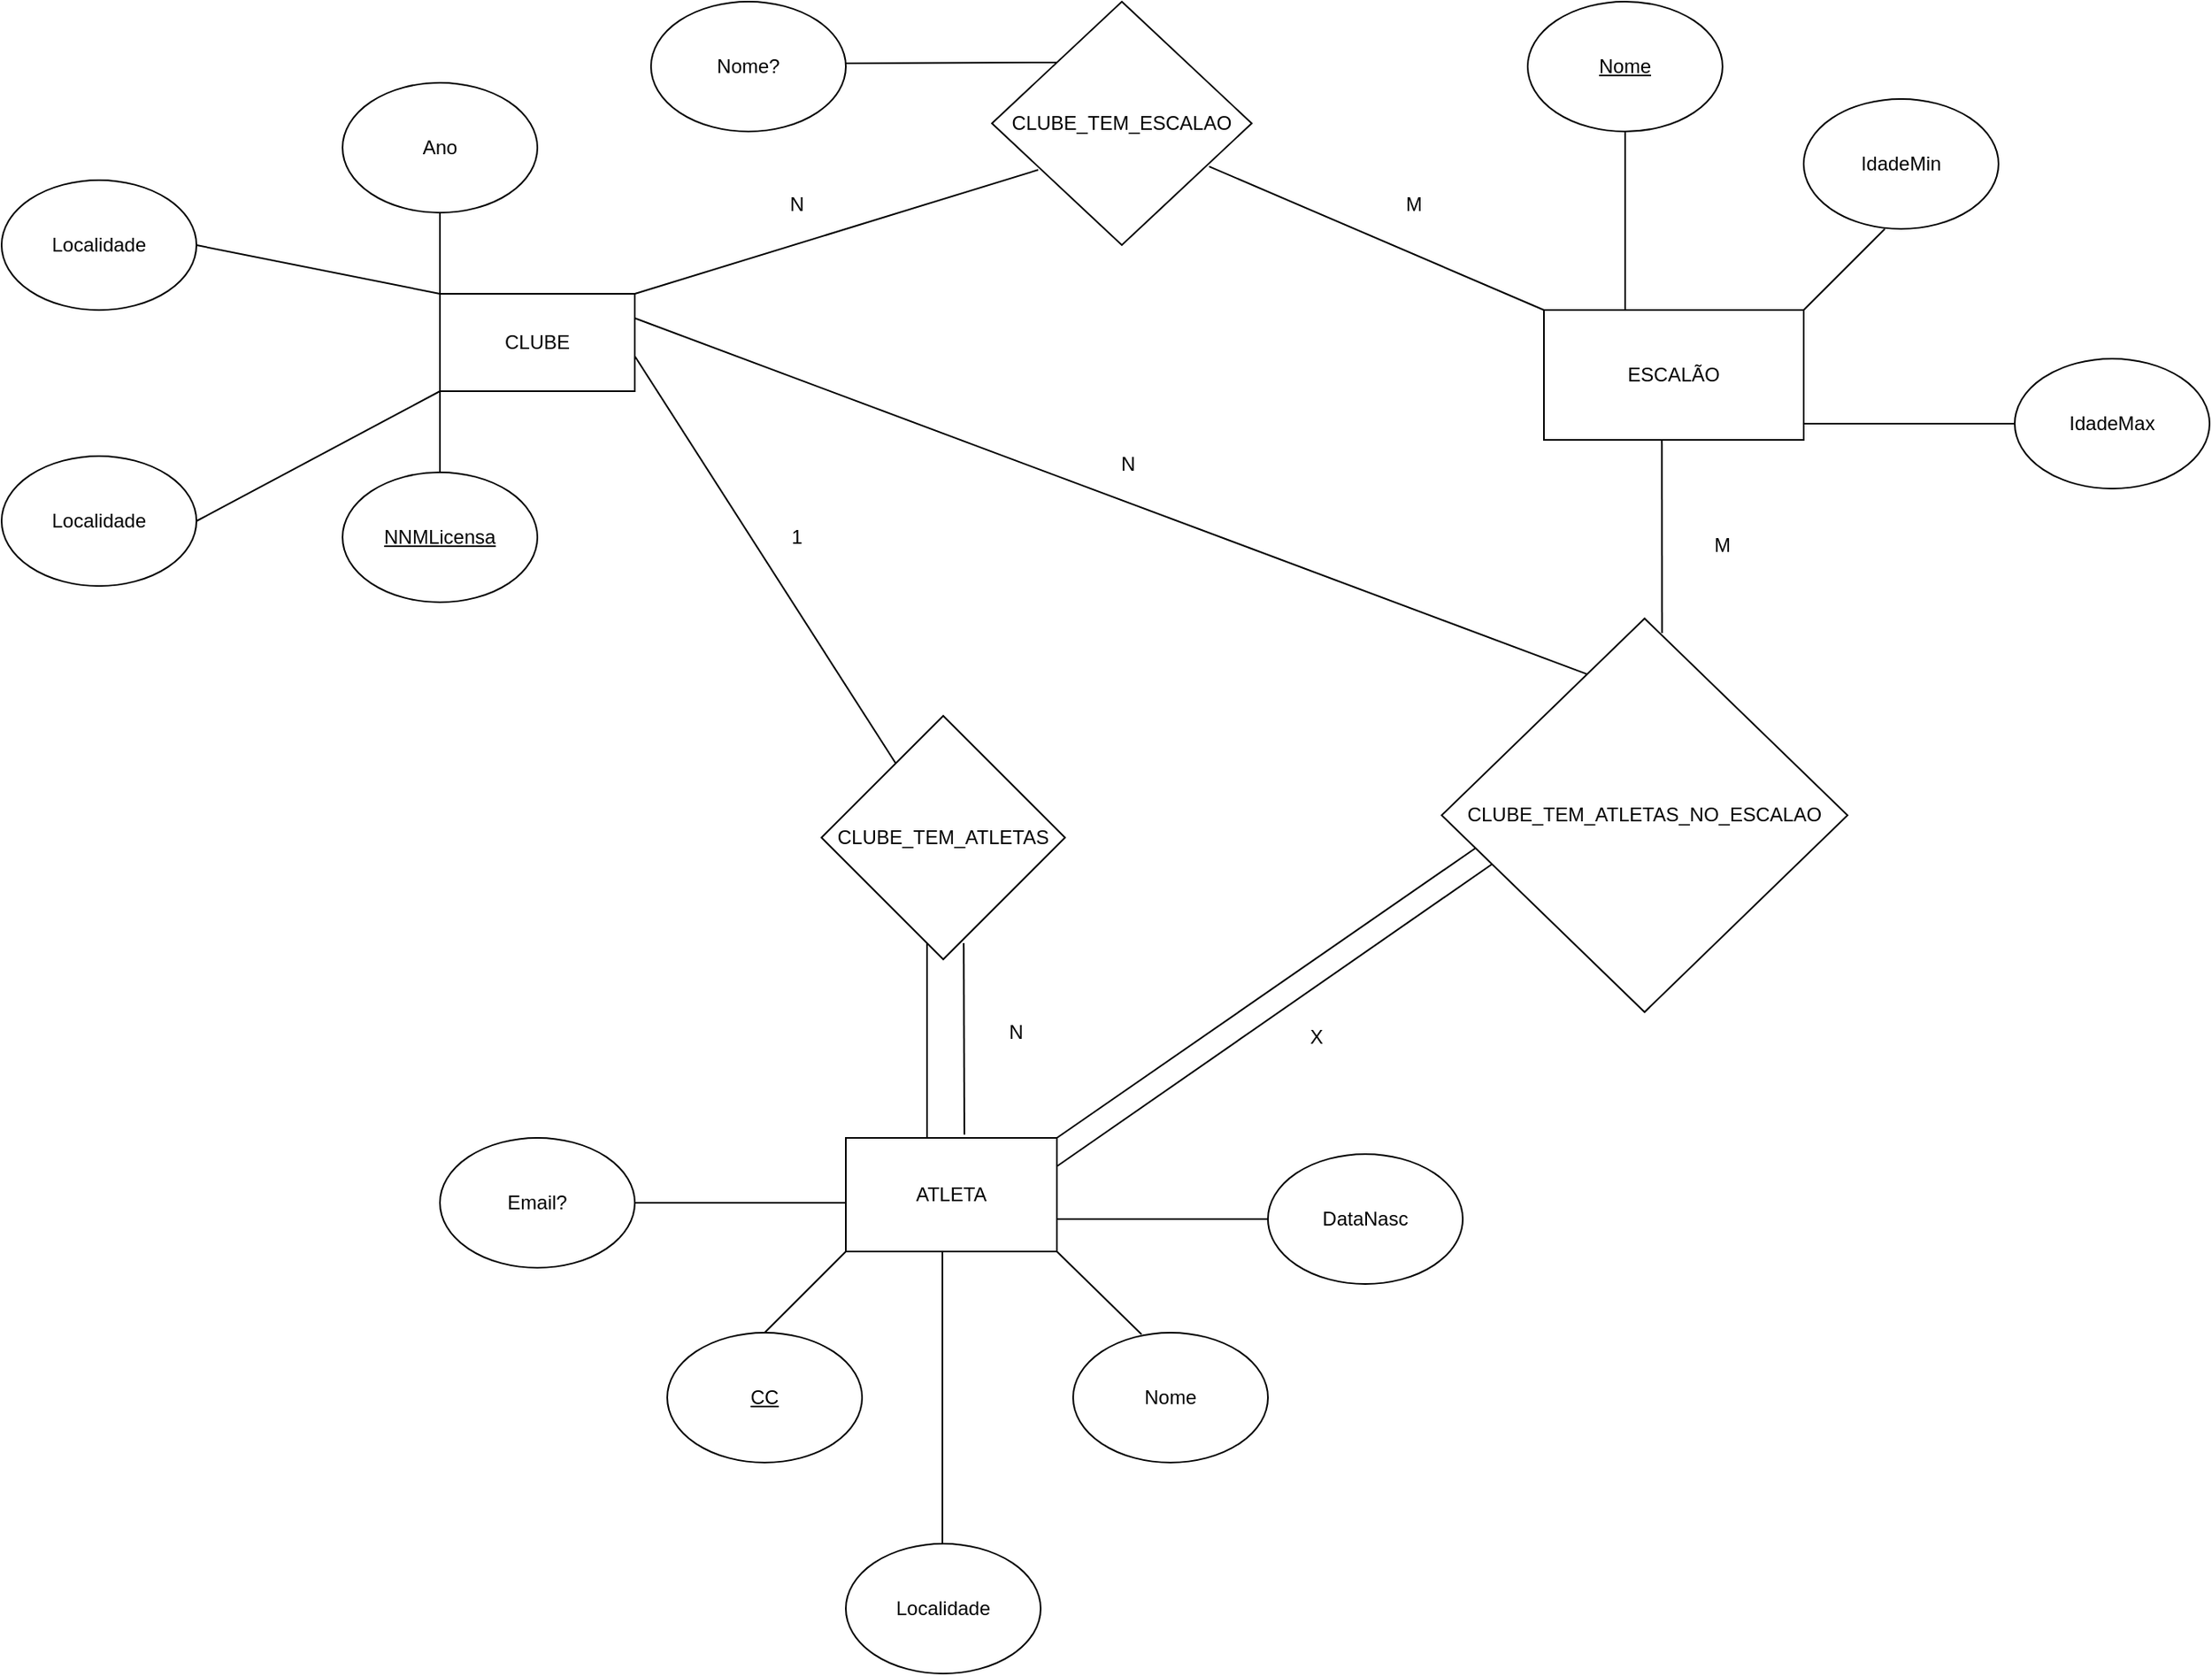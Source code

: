 <mxfile version="23.1.5" type="github">
  <diagram name="Página-1" id="pZl0TZ0iRRSm9jtHQo_r">
    <mxGraphModel dx="1768" dy="878" grid="1" gridSize="10" guides="1" tooltips="1" connect="1" arrows="1" fold="1" page="1" pageScale="1" pageWidth="827" pageHeight="1169" math="0" shadow="0">
      <root>
        <mxCell id="0" />
        <mxCell id="1" parent="0" />
        <mxCell id="EVdc_pg1rYUTGsXKMPZ3-1" value="CLUBE" style="rounded=0;whiteSpace=wrap;html=1;" vertex="1" parent="1">
          <mxGeometry x="-40" y="230" width="120" height="60" as="geometry" />
        </mxCell>
        <mxCell id="EVdc_pg1rYUTGsXKMPZ3-2" value="" style="endArrow=none;html=1;rounded=0;" edge="1" parent="1">
          <mxGeometry width="50" height="50" relative="1" as="geometry">
            <mxPoint x="-40" y="230" as="sourcePoint" />
            <mxPoint x="-40" y="180" as="targetPoint" />
          </mxGeometry>
        </mxCell>
        <mxCell id="EVdc_pg1rYUTGsXKMPZ3-3" value="Ano" style="ellipse;whiteSpace=wrap;html=1;" vertex="1" parent="1">
          <mxGeometry x="-100" y="100" width="120" height="80" as="geometry" />
        </mxCell>
        <mxCell id="EVdc_pg1rYUTGsXKMPZ3-4" value="" style="endArrow=none;html=1;rounded=0;" edge="1" parent="1">
          <mxGeometry width="50" height="50" relative="1" as="geometry">
            <mxPoint x="-40" y="340" as="sourcePoint" />
            <mxPoint x="-40" y="290" as="targetPoint" />
          </mxGeometry>
        </mxCell>
        <mxCell id="EVdc_pg1rYUTGsXKMPZ3-5" value="NNMLicensa" style="ellipse;whiteSpace=wrap;html=1;fontStyle=4" vertex="1" parent="1">
          <mxGeometry x="-100" y="340" width="120" height="80" as="geometry" />
        </mxCell>
        <mxCell id="EVdc_pg1rYUTGsXKMPZ3-7" value="Localidade" style="ellipse;whiteSpace=wrap;html=1;" vertex="1" parent="1">
          <mxGeometry x="-310" y="160" width="120" height="80" as="geometry" />
        </mxCell>
        <mxCell id="EVdc_pg1rYUTGsXKMPZ3-8" value="" style="endArrow=none;html=1;rounded=0;entryX=0.5;entryY=1;entryDx=0;entryDy=0;" edge="1" parent="1">
          <mxGeometry width="50" height="50" relative="1" as="geometry">
            <mxPoint x="-190" y="200" as="sourcePoint" />
            <mxPoint x="-40.0" y="230" as="targetPoint" />
          </mxGeometry>
        </mxCell>
        <mxCell id="EVdc_pg1rYUTGsXKMPZ3-9" value="Localidade" style="ellipse;whiteSpace=wrap;html=1;" vertex="1" parent="1">
          <mxGeometry x="-310" y="330" width="120" height="80" as="geometry" />
        </mxCell>
        <mxCell id="EVdc_pg1rYUTGsXKMPZ3-10" value="" style="endArrow=none;html=1;rounded=0;exitX=1;exitY=0.5;exitDx=0;exitDy=0;" edge="1" parent="1" source="EVdc_pg1rYUTGsXKMPZ3-9">
          <mxGeometry width="50" height="50" relative="1" as="geometry">
            <mxPoint x="-130" y="220" as="sourcePoint" />
            <mxPoint x="-40" y="290" as="targetPoint" />
          </mxGeometry>
        </mxCell>
        <mxCell id="EVdc_pg1rYUTGsXKMPZ3-11" value="CLUBE_TEM_ESCALAO" style="rhombus;whiteSpace=wrap;html=1;" vertex="1" parent="1">
          <mxGeometry x="300" y="50" width="160" height="150" as="geometry" />
        </mxCell>
        <mxCell id="EVdc_pg1rYUTGsXKMPZ3-12" value="" style="endArrow=none;html=1;rounded=0;entryX=0.178;entryY=0.691;entryDx=0;entryDy=0;entryPerimeter=0;" edge="1" parent="1" target="EVdc_pg1rYUTGsXKMPZ3-11">
          <mxGeometry width="50" height="50" relative="1" as="geometry">
            <mxPoint x="80" y="230" as="sourcePoint" />
            <mxPoint x="130" y="180" as="targetPoint" />
          </mxGeometry>
        </mxCell>
        <mxCell id="EVdc_pg1rYUTGsXKMPZ3-14" value="" style="endArrow=none;html=1;rounded=0;exitX=0.836;exitY=0.677;exitDx=0;exitDy=0;exitPerimeter=0;entryX=0;entryY=0;entryDx=0;entryDy=0;" edge="1" parent="1" source="EVdc_pg1rYUTGsXKMPZ3-11" target="EVdc_pg1rYUTGsXKMPZ3-16">
          <mxGeometry width="50" height="50" relative="1" as="geometry">
            <mxPoint x="540" y="240" as="sourcePoint" />
            <mxPoint x="600" y="220" as="targetPoint" />
          </mxGeometry>
        </mxCell>
        <mxCell id="EVdc_pg1rYUTGsXKMPZ3-16" value="ESCALÃO" style="rounded=0;whiteSpace=wrap;html=1;" vertex="1" parent="1">
          <mxGeometry x="640" y="240" width="160" height="80" as="geometry" />
        </mxCell>
        <mxCell id="EVdc_pg1rYUTGsXKMPZ3-17" value="&lt;u&gt;Nome&lt;/u&gt;" style="ellipse;whiteSpace=wrap;html=1;" vertex="1" parent="1">
          <mxGeometry x="630" y="50" width="120" height="80" as="geometry" />
        </mxCell>
        <mxCell id="EVdc_pg1rYUTGsXKMPZ3-18" value="" style="endArrow=none;html=1;rounded=0;entryX=0.5;entryY=1;entryDx=0;entryDy=0;" edge="1" parent="1" target="EVdc_pg1rYUTGsXKMPZ3-17">
          <mxGeometry width="50" height="50" relative="1" as="geometry">
            <mxPoint x="690" y="240" as="sourcePoint" />
            <mxPoint x="740" y="190" as="targetPoint" />
          </mxGeometry>
        </mxCell>
        <mxCell id="EVdc_pg1rYUTGsXKMPZ3-19" value="IdadeMin" style="ellipse;whiteSpace=wrap;html=1;" vertex="1" parent="1">
          <mxGeometry x="800" y="110" width="120" height="80" as="geometry" />
        </mxCell>
        <mxCell id="EVdc_pg1rYUTGsXKMPZ3-20" value="" style="endArrow=none;html=1;rounded=0;" edge="1" parent="1">
          <mxGeometry width="50" height="50" relative="1" as="geometry">
            <mxPoint x="800" y="240" as="sourcePoint" />
            <mxPoint x="850" y="190" as="targetPoint" />
          </mxGeometry>
        </mxCell>
        <mxCell id="EVdc_pg1rYUTGsXKMPZ3-21" value="" style="endArrow=none;html=1;rounded=0;" edge="1" parent="1">
          <mxGeometry width="50" height="50" relative="1" as="geometry">
            <mxPoint x="930" y="310" as="sourcePoint" />
            <mxPoint x="800" y="310" as="targetPoint" />
          </mxGeometry>
        </mxCell>
        <mxCell id="EVdc_pg1rYUTGsXKMPZ3-22" value="IdadeMax" style="ellipse;whiteSpace=wrap;html=1;" vertex="1" parent="1">
          <mxGeometry x="930" y="270" width="120" height="80" as="geometry" />
        </mxCell>
        <mxCell id="EVdc_pg1rYUTGsXKMPZ3-23" value="" style="endArrow=none;html=1;rounded=0;exitX=0;exitY=0;exitDx=0;exitDy=0;" edge="1" parent="1" source="EVdc_pg1rYUTGsXKMPZ3-11">
          <mxGeometry width="50" height="50" relative="1" as="geometry">
            <mxPoint x="130" y="100" as="sourcePoint" />
            <mxPoint x="210" y="88" as="targetPoint" />
          </mxGeometry>
        </mxCell>
        <mxCell id="EVdc_pg1rYUTGsXKMPZ3-24" value="Nome?" style="ellipse;whiteSpace=wrap;html=1;" vertex="1" parent="1">
          <mxGeometry x="90" y="50" width="120" height="80" as="geometry" />
        </mxCell>
        <mxCell id="EVdc_pg1rYUTGsXKMPZ3-25" value="" style="endArrow=none;html=1;rounded=0;exitX=1;exitY=0.639;exitDx=0;exitDy=0;exitPerimeter=0;" edge="1" parent="1" source="EVdc_pg1rYUTGsXKMPZ3-1" target="EVdc_pg1rYUTGsXKMPZ3-26">
          <mxGeometry width="50" height="50" relative="1" as="geometry">
            <mxPoint x="130" y="300" as="sourcePoint" />
            <mxPoint x="330" y="450" as="targetPoint" />
          </mxGeometry>
        </mxCell>
        <mxCell id="EVdc_pg1rYUTGsXKMPZ3-26" value="CLUBE_TEM_ATLETAS" style="rhombus;whiteSpace=wrap;html=1;" vertex="1" parent="1">
          <mxGeometry x="195" y="490" width="150" height="150" as="geometry" />
        </mxCell>
        <mxCell id="EVdc_pg1rYUTGsXKMPZ3-28" value="" style="endArrow=none;html=1;rounded=0;" edge="1" parent="1">
          <mxGeometry width="50" height="50" relative="1" as="geometry">
            <mxPoint x="260" y="750" as="sourcePoint" />
            <mxPoint x="260" y="630" as="targetPoint" />
          </mxGeometry>
        </mxCell>
        <mxCell id="EVdc_pg1rYUTGsXKMPZ3-29" value="" style="endArrow=none;html=1;rounded=0;entryX=0.584;entryY=0.947;entryDx=0;entryDy=0;entryPerimeter=0;" edge="1" parent="1">
          <mxGeometry width="50" height="50" relative="1" as="geometry">
            <mxPoint x="283" y="747.95" as="sourcePoint" />
            <mxPoint x="282.6" y="630" as="targetPoint" />
          </mxGeometry>
        </mxCell>
        <mxCell id="EVdc_pg1rYUTGsXKMPZ3-30" value="ATLETA" style="rounded=0;whiteSpace=wrap;html=1;" vertex="1" parent="1">
          <mxGeometry x="210" y="750" width="130" height="70" as="geometry" />
        </mxCell>
        <mxCell id="EVdc_pg1rYUTGsXKMPZ3-31" value="" style="endArrow=none;html=1;rounded=0;" edge="1" parent="1">
          <mxGeometry width="50" height="50" relative="1" as="geometry">
            <mxPoint x="160" y="870" as="sourcePoint" />
            <mxPoint x="210" y="820" as="targetPoint" />
          </mxGeometry>
        </mxCell>
        <mxCell id="EVdc_pg1rYUTGsXKMPZ3-32" value="&lt;u&gt;CC&lt;/u&gt;" style="ellipse;whiteSpace=wrap;html=1;" vertex="1" parent="1">
          <mxGeometry x="100" y="870" width="120" height="80" as="geometry" />
        </mxCell>
        <mxCell id="EVdc_pg1rYUTGsXKMPZ3-33" value="" style="endArrow=none;html=1;rounded=0;exitX=1;exitY=1;exitDx=0;exitDy=0;entryX=0.351;entryY=0.013;entryDx=0;entryDy=0;entryPerimeter=0;" edge="1" parent="1" source="EVdc_pg1rYUTGsXKMPZ3-30" target="EVdc_pg1rYUTGsXKMPZ3-34">
          <mxGeometry width="50" height="50" relative="1" as="geometry">
            <mxPoint x="420" y="900" as="sourcePoint" />
            <mxPoint x="410" y="890" as="targetPoint" />
          </mxGeometry>
        </mxCell>
        <mxCell id="EVdc_pg1rYUTGsXKMPZ3-34" value="Nome" style="ellipse;whiteSpace=wrap;html=1;" vertex="1" parent="1">
          <mxGeometry x="350" y="870" width="120" height="80" as="geometry" />
        </mxCell>
        <mxCell id="EVdc_pg1rYUTGsXKMPZ3-35" value="" style="endArrow=none;html=1;rounded=0;exitX=1;exitY=0.5;exitDx=0;exitDy=0;" edge="1" parent="1" source="EVdc_pg1rYUTGsXKMPZ3-36">
          <mxGeometry width="50" height="50" relative="1" as="geometry">
            <mxPoint x="90" y="790" as="sourcePoint" />
            <mxPoint x="210" y="790" as="targetPoint" />
          </mxGeometry>
        </mxCell>
        <mxCell id="EVdc_pg1rYUTGsXKMPZ3-36" value="Email?" style="ellipse;whiteSpace=wrap;html=1;" vertex="1" parent="1">
          <mxGeometry x="-40" y="750" width="120" height="80" as="geometry" />
        </mxCell>
        <mxCell id="EVdc_pg1rYUTGsXKMPZ3-37" value="" style="endArrow=none;html=1;rounded=0;" edge="1" parent="1">
          <mxGeometry width="50" height="50" relative="1" as="geometry">
            <mxPoint x="340" y="800" as="sourcePoint" />
            <mxPoint x="470" y="800" as="targetPoint" />
          </mxGeometry>
        </mxCell>
        <mxCell id="EVdc_pg1rYUTGsXKMPZ3-38" value="DataNasc" style="ellipse;whiteSpace=wrap;html=1;" vertex="1" parent="1">
          <mxGeometry x="470" y="760" width="120" height="80" as="geometry" />
        </mxCell>
        <mxCell id="EVdc_pg1rYUTGsXKMPZ3-40" value="" style="endArrow=none;html=1;rounded=0;entryX=0.5;entryY=1;entryDx=0;entryDy=0;exitX=0.5;exitY=0;exitDx=0;exitDy=0;" edge="1" parent="1">
          <mxGeometry width="50" height="50" relative="1" as="geometry">
            <mxPoint x="269.47" y="1000" as="sourcePoint" />
            <mxPoint x="269.47" y="820" as="targetPoint" />
          </mxGeometry>
        </mxCell>
        <mxCell id="EVdc_pg1rYUTGsXKMPZ3-41" value="" style="endArrow=none;html=1;rounded=0;" edge="1" parent="1">
          <mxGeometry width="50" height="50" relative="1" as="geometry">
            <mxPoint x="340" y="750" as="sourcePoint" />
            <mxPoint x="600" y="570" as="targetPoint" />
          </mxGeometry>
        </mxCell>
        <mxCell id="EVdc_pg1rYUTGsXKMPZ3-42" value="" style="endArrow=none;html=1;rounded=0;exitX=1;exitY=0.25;exitDx=0;exitDy=0;" edge="1" parent="1" source="EVdc_pg1rYUTGsXKMPZ3-30">
          <mxGeometry width="50" height="50" relative="1" as="geometry">
            <mxPoint x="350" y="760" as="sourcePoint" />
            <mxPoint x="610" y="580" as="targetPoint" />
          </mxGeometry>
        </mxCell>
        <mxCell id="EVdc_pg1rYUTGsXKMPZ3-43" value="CLUBE_TEM_ATLETAS_NO_ESCALAO" style="rhombus;whiteSpace=wrap;html=1;" vertex="1" parent="1">
          <mxGeometry x="577" y="430" width="250" height="242.5" as="geometry" />
        </mxCell>
        <mxCell id="EVdc_pg1rYUTGsXKMPZ3-45" value="" style="endArrow=none;html=1;rounded=0;exitX=0.543;exitY=0.037;exitDx=0;exitDy=0;exitPerimeter=0;entryX=0.454;entryY=0.999;entryDx=0;entryDy=0;entryPerimeter=0;" edge="1" parent="1" source="EVdc_pg1rYUTGsXKMPZ3-43" target="EVdc_pg1rYUTGsXKMPZ3-16">
          <mxGeometry width="50" height="50" relative="1" as="geometry">
            <mxPoint x="720" y="450" as="sourcePoint" />
            <mxPoint x="710" y="340" as="targetPoint" />
          </mxGeometry>
        </mxCell>
        <mxCell id="EVdc_pg1rYUTGsXKMPZ3-46" value="" style="endArrow=none;html=1;rounded=0;entryX=0.357;entryY=0.141;entryDx=0;entryDy=0;entryPerimeter=0;exitX=1;exitY=0.25;exitDx=0;exitDy=0;" edge="1" parent="1" source="EVdc_pg1rYUTGsXKMPZ3-1" target="EVdc_pg1rYUTGsXKMPZ3-43">
          <mxGeometry width="50" height="50" relative="1" as="geometry">
            <mxPoint x="160" y="260" as="sourcePoint" />
            <mxPoint x="350" y="230" as="targetPoint" />
          </mxGeometry>
        </mxCell>
        <mxCell id="EVdc_pg1rYUTGsXKMPZ3-49" value="1" style="text;html=1;align=center;verticalAlign=middle;whiteSpace=wrap;rounded=0;" vertex="1" parent="1">
          <mxGeometry x="150" y="365" width="60" height="30" as="geometry" />
        </mxCell>
        <mxCell id="EVdc_pg1rYUTGsXKMPZ3-50" value="N" style="text;html=1;align=center;verticalAlign=middle;whiteSpace=wrap;rounded=0;" vertex="1" parent="1">
          <mxGeometry x="354" y="320" width="60" height="30" as="geometry" />
        </mxCell>
        <mxCell id="EVdc_pg1rYUTGsXKMPZ3-51" value="N" style="text;html=1;align=center;verticalAlign=middle;whiteSpace=wrap;rounded=0;" vertex="1" parent="1">
          <mxGeometry x="150" y="160" width="60" height="30" as="geometry" />
        </mxCell>
        <mxCell id="EVdc_pg1rYUTGsXKMPZ3-52" value="M" style="text;html=1;align=center;verticalAlign=middle;whiteSpace=wrap;rounded=0;" vertex="1" parent="1">
          <mxGeometry x="530" y="160" width="60" height="30" as="geometry" />
        </mxCell>
        <mxCell id="EVdc_pg1rYUTGsXKMPZ3-53" value="M" style="text;html=1;align=center;verticalAlign=middle;whiteSpace=wrap;rounded=0;" vertex="1" parent="1">
          <mxGeometry x="720" y="370" width="60" height="30" as="geometry" />
        </mxCell>
        <mxCell id="EVdc_pg1rYUTGsXKMPZ3-54" value="N" style="text;html=1;align=center;verticalAlign=middle;whiteSpace=wrap;rounded=0;" vertex="1" parent="1">
          <mxGeometry x="285" y="670" width="60" height="30" as="geometry" />
        </mxCell>
        <mxCell id="EVdc_pg1rYUTGsXKMPZ3-55" value="X" style="text;html=1;align=center;verticalAlign=middle;whiteSpace=wrap;rounded=0;" vertex="1" parent="1">
          <mxGeometry x="470" y="672.5" width="60" height="30" as="geometry" />
        </mxCell>
        <mxCell id="EVdc_pg1rYUTGsXKMPZ3-56" value="Localidade" style="ellipse;whiteSpace=wrap;html=1;" vertex="1" parent="1">
          <mxGeometry x="210" y="1000" width="120" height="80" as="geometry" />
        </mxCell>
      </root>
    </mxGraphModel>
  </diagram>
</mxfile>
